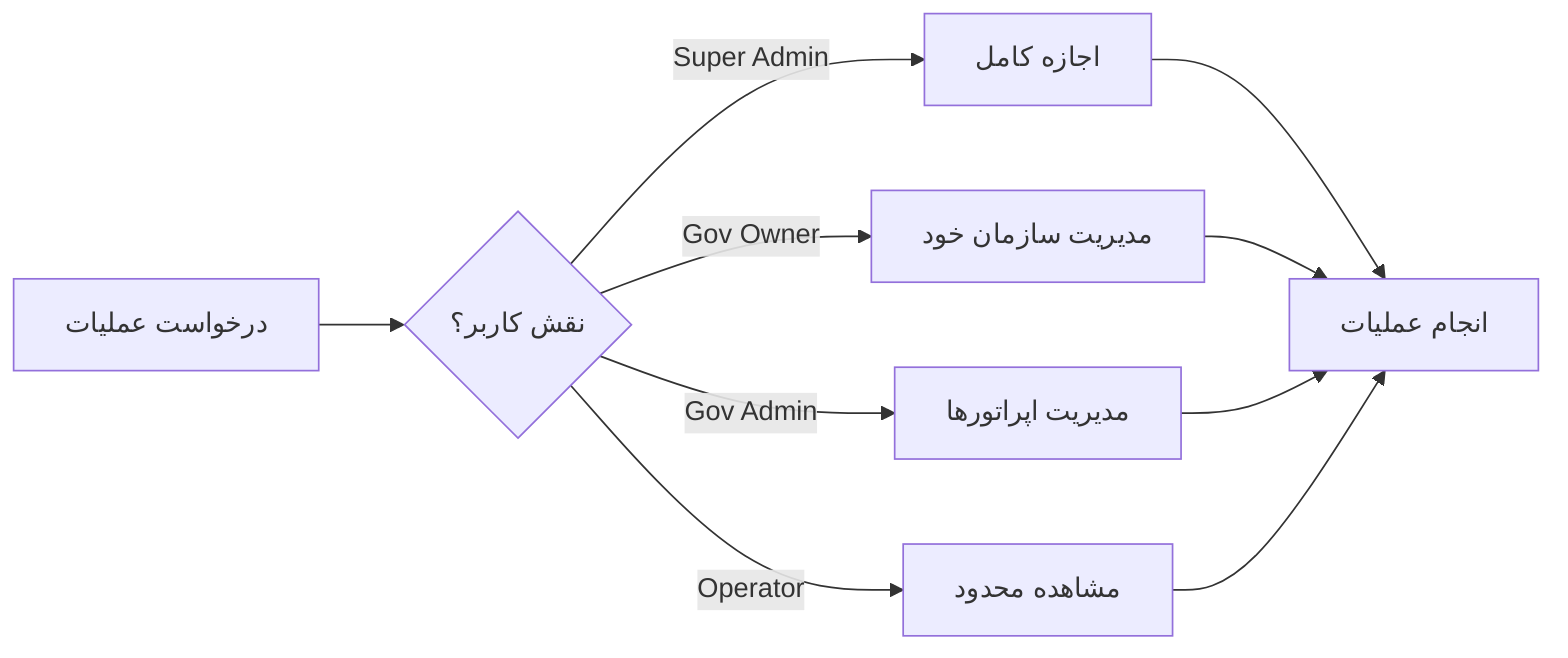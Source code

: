 flowchart LR
    A[درخواست عملیات] --> B{نقش کاربر؟}
    B -->|Super Admin| C[اجازه کامل]
    B -->|Gov Owner| D[مدیریت سازمان خود]
    B -->|Gov Admin| E[مدیریت اپراتورها]
    B -->|Operator| F[مشاهده محدود]
    C --> G[انجام عملیات]
    D --> G
    E --> G
    F --> G